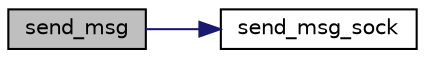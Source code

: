 digraph "send_msg"
{
 // LATEX_PDF_SIZE
  edge [fontname="Helvetica",fontsize="10",labelfontname="Helvetica",labelfontsize="10"];
  node [fontname="Helvetica",fontsize="10",shape=record];
  rankdir="LR";
  Node1 [label="send_msg",height=0.2,width=0.4,color="black", fillcolor="grey75", style="filled", fontcolor="black",tooltip=" "];
  Node1 -> Node2 [color="midnightblue",fontsize="10",style="solid",fontname="Helvetica"];
  Node2 [label="send_msg_sock",height=0.2,width=0.4,color="black", fillcolor="white", style="filled",URL="$rrc__rrm__interface_8c.html#aba0877bd2df2f636f4146561b3ab2b89",tooltip=" "];
}
